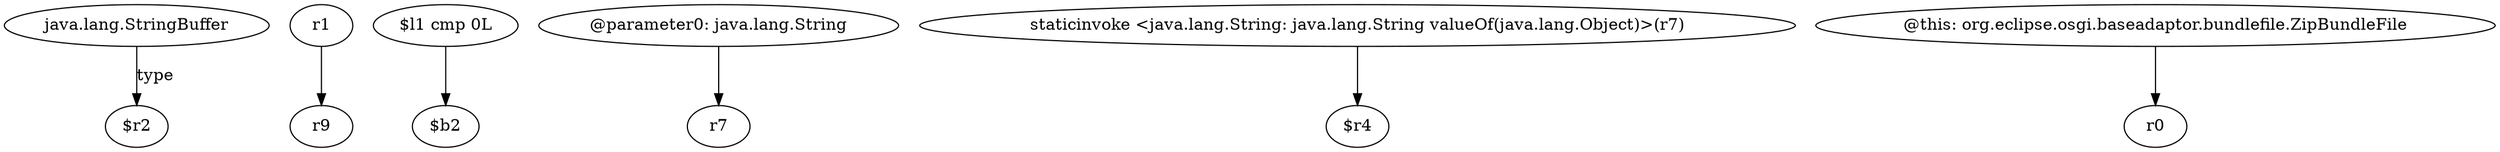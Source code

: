 digraph g {
0[label="java.lang.StringBuffer"]
1[label="$r2"]
0->1[label="type"]
2[label="r1"]
3[label="r9"]
2->3[label=""]
4[label="$l1 cmp 0L"]
5[label="$b2"]
4->5[label=""]
6[label="@parameter0: java.lang.String"]
7[label="r7"]
6->7[label=""]
8[label="staticinvoke <java.lang.String: java.lang.String valueOf(java.lang.Object)>(r7)"]
9[label="$r4"]
8->9[label=""]
10[label="@this: org.eclipse.osgi.baseadaptor.bundlefile.ZipBundleFile"]
11[label="r0"]
10->11[label=""]
}